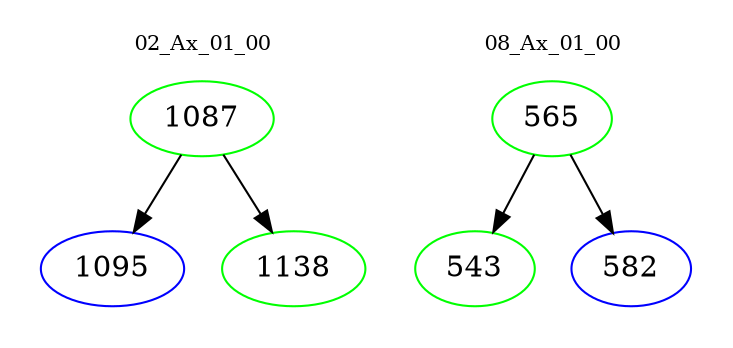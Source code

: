 digraph{
subgraph cluster_0 {
color = white
label = "02_Ax_01_00";
fontsize=10;
T0_1087 [label="1087", color="green"]
T0_1087 -> T0_1095 [color="black"]
T0_1095 [label="1095", color="blue"]
T0_1087 -> T0_1138 [color="black"]
T0_1138 [label="1138", color="green"]
}
subgraph cluster_1 {
color = white
label = "08_Ax_01_00";
fontsize=10;
T1_565 [label="565", color="green"]
T1_565 -> T1_543 [color="black"]
T1_543 [label="543", color="green"]
T1_565 -> T1_582 [color="black"]
T1_582 [label="582", color="blue"]
}
}
